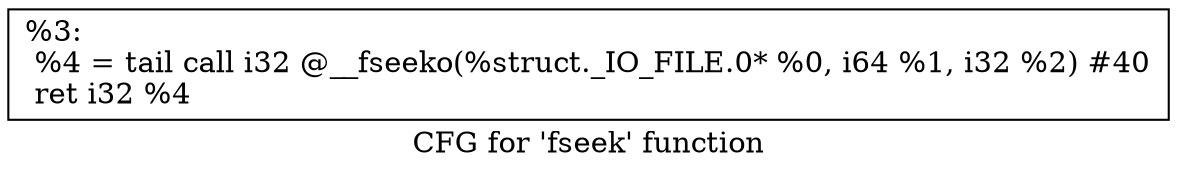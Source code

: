 digraph "CFG for 'fseek' function" {
	label="CFG for 'fseek' function";

	Node0x1cf7ac0 [shape=record,label="{%3:\l  %4 = tail call i32 @__fseeko(%struct._IO_FILE.0* %0, i64 %1, i32 %2) #40\l  ret i32 %4\l}"];
}
